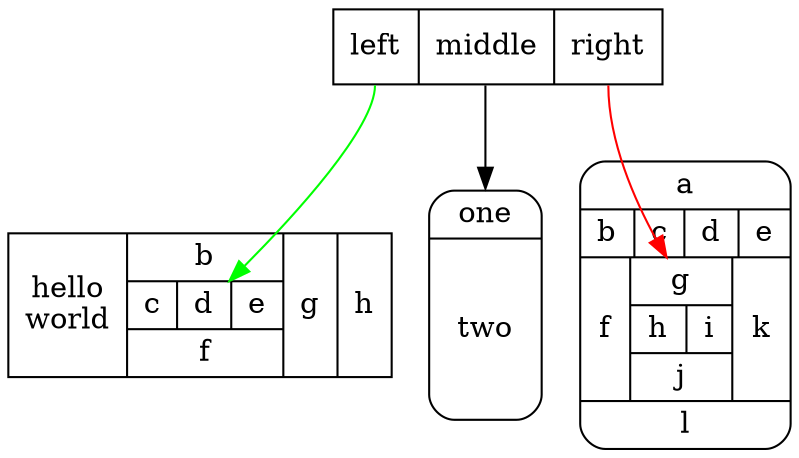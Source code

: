 digraph structs {
	node[shape=record];
	struct1 [label="<f0>left|<f1>middle|<f2>right"];
	struct2 [label="{<f0>one|<f1>\n\ntwo\n\n\n}" shape=Mrecord];
	struct3 [label="hello\nworld |{ b |{c|<f1> d|e}| f}| g | h"];
	struct4 [label="{a|{b|c|d|e}|{f|{<f0>g|{h|i}|j}|k}|l}" shape=Mrecord];
	struct1:f1 -> struct2:f0;
	struct1:f0 -> struct3:f1 [color=green];
	struct1:f2 -> struct4:f0 [color=red];
}